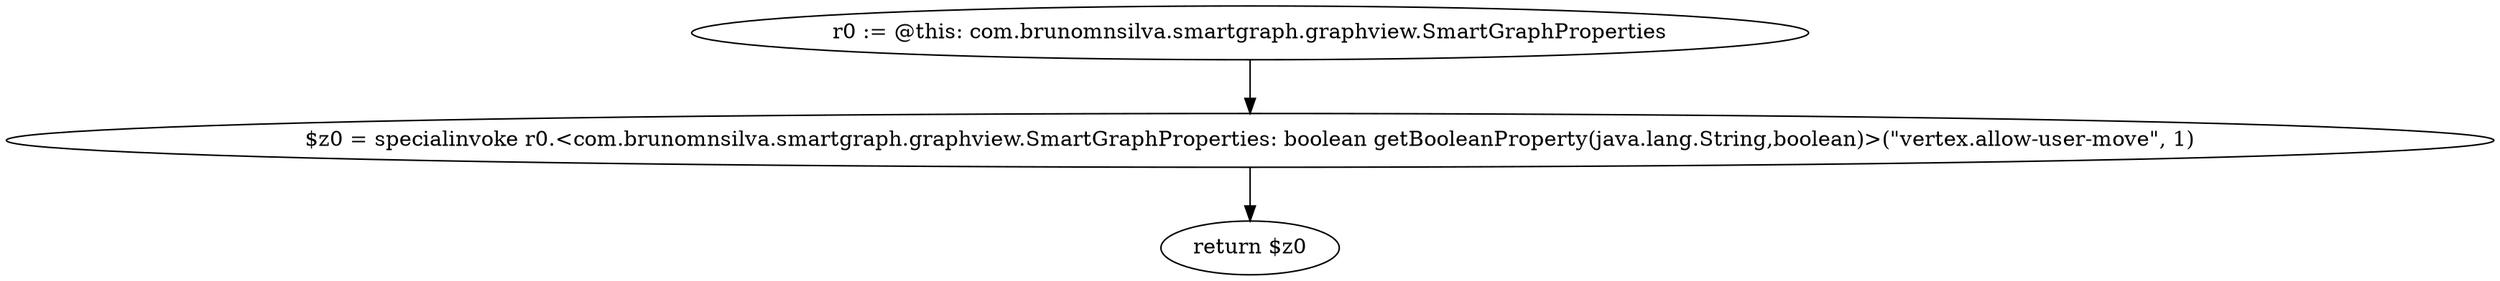 digraph "unitGraph" {
    "r0 := @this: com.brunomnsilva.smartgraph.graphview.SmartGraphProperties"
    "$z0 = specialinvoke r0.<com.brunomnsilva.smartgraph.graphview.SmartGraphProperties: boolean getBooleanProperty(java.lang.String,boolean)>(\"vertex.allow-user-move\", 1)"
    "return $z0"
    "r0 := @this: com.brunomnsilva.smartgraph.graphview.SmartGraphProperties"->"$z0 = specialinvoke r0.<com.brunomnsilva.smartgraph.graphview.SmartGraphProperties: boolean getBooleanProperty(java.lang.String,boolean)>(\"vertex.allow-user-move\", 1)";
    "$z0 = specialinvoke r0.<com.brunomnsilva.smartgraph.graphview.SmartGraphProperties: boolean getBooleanProperty(java.lang.String,boolean)>(\"vertex.allow-user-move\", 1)"->"return $z0";
}
